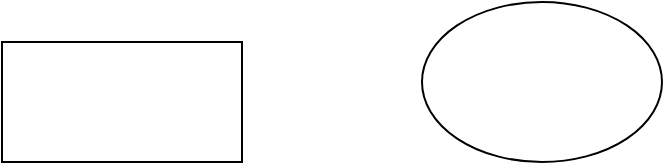 <mxfile version="24.5.4" type="github">
  <diagram name="Страница — 1" id="dWPZbyHKNFky_QBxorTR">
    <mxGraphModel dx="1434" dy="752" grid="1" gridSize="10" guides="1" tooltips="1" connect="1" arrows="1" fold="1" page="1" pageScale="1" pageWidth="827" pageHeight="1169" math="0" shadow="0">
      <root>
        <mxCell id="0" />
        <mxCell id="1" parent="0" />
        <mxCell id="-4ySxjFKBCZBjsnX5pwf-11" value="" style="ellipse;whiteSpace=wrap;html=1;" parent="1" vertex="1">
          <mxGeometry x="340" y="30" width="120" height="80" as="geometry" />
        </mxCell>
        <mxCell id="cuDGaJzidRndHCtAnRfq-1" value="" style="rounded=0;whiteSpace=wrap;html=1;" vertex="1" parent="1">
          <mxGeometry x="130" y="50" width="120" height="60" as="geometry" />
        </mxCell>
      </root>
    </mxGraphModel>
  </diagram>
</mxfile>
